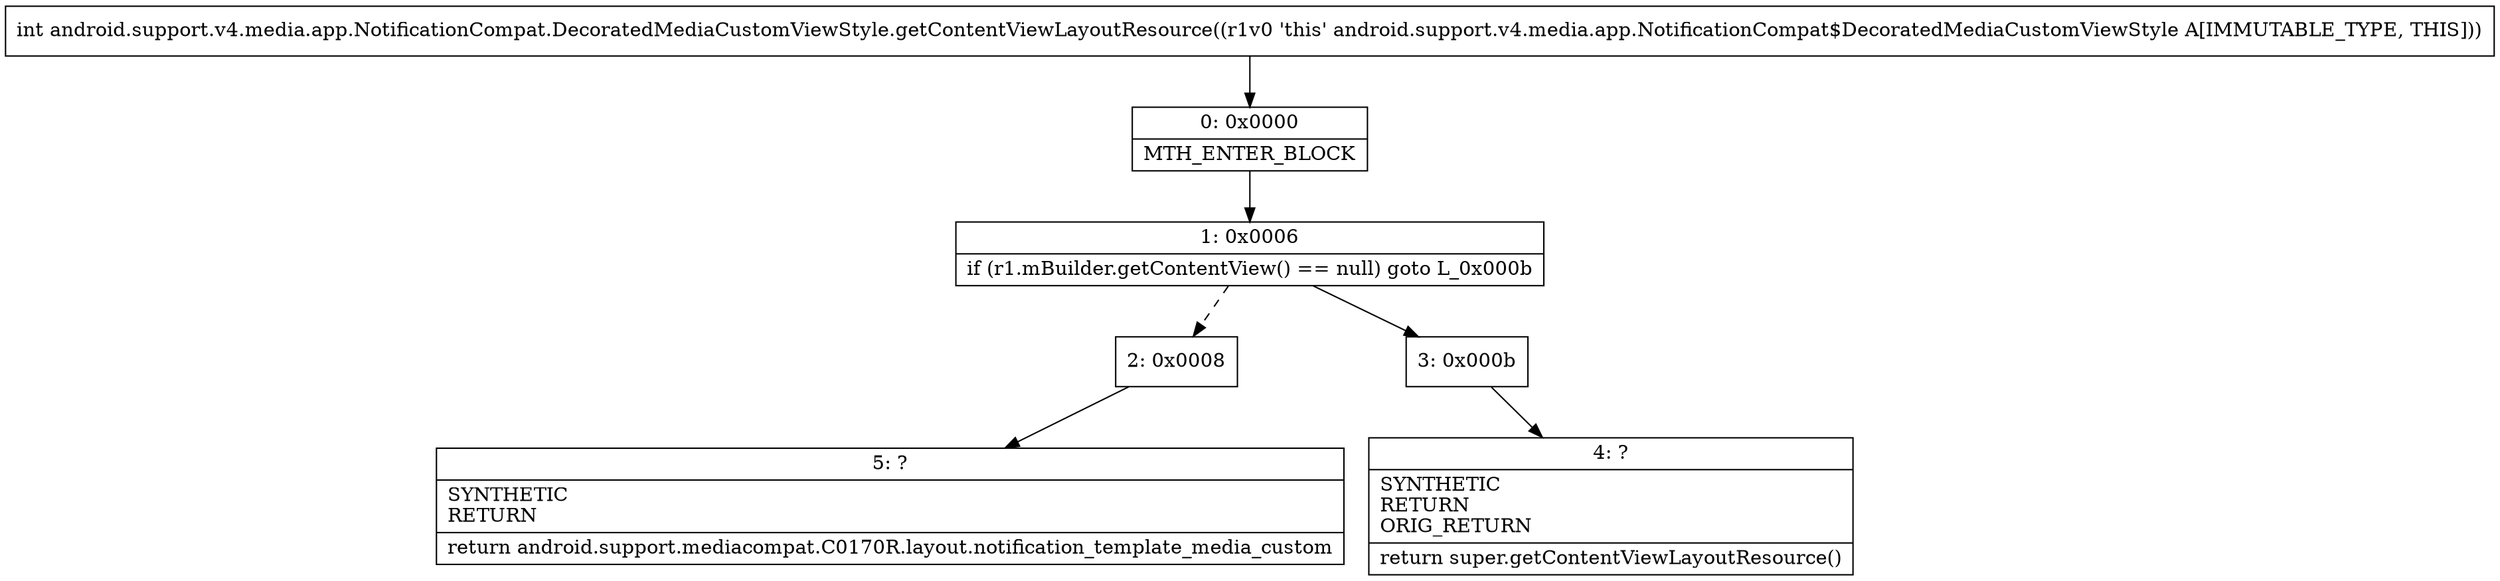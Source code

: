 digraph "CFG forandroid.support.v4.media.app.NotificationCompat.DecoratedMediaCustomViewStyle.getContentViewLayoutResource()I" {
Node_0 [shape=record,label="{0\:\ 0x0000|MTH_ENTER_BLOCK\l}"];
Node_1 [shape=record,label="{1\:\ 0x0006|if (r1.mBuilder.getContentView() == null) goto L_0x000b\l}"];
Node_2 [shape=record,label="{2\:\ 0x0008}"];
Node_3 [shape=record,label="{3\:\ 0x000b}"];
Node_4 [shape=record,label="{4\:\ ?|SYNTHETIC\lRETURN\lORIG_RETURN\l|return super.getContentViewLayoutResource()\l}"];
Node_5 [shape=record,label="{5\:\ ?|SYNTHETIC\lRETURN\l|return android.support.mediacompat.C0170R.layout.notification_template_media_custom\l}"];
MethodNode[shape=record,label="{int android.support.v4.media.app.NotificationCompat.DecoratedMediaCustomViewStyle.getContentViewLayoutResource((r1v0 'this' android.support.v4.media.app.NotificationCompat$DecoratedMediaCustomViewStyle A[IMMUTABLE_TYPE, THIS])) }"];
MethodNode -> Node_0;
Node_0 -> Node_1;
Node_1 -> Node_2[style=dashed];
Node_1 -> Node_3;
Node_2 -> Node_5;
Node_3 -> Node_4;
}


